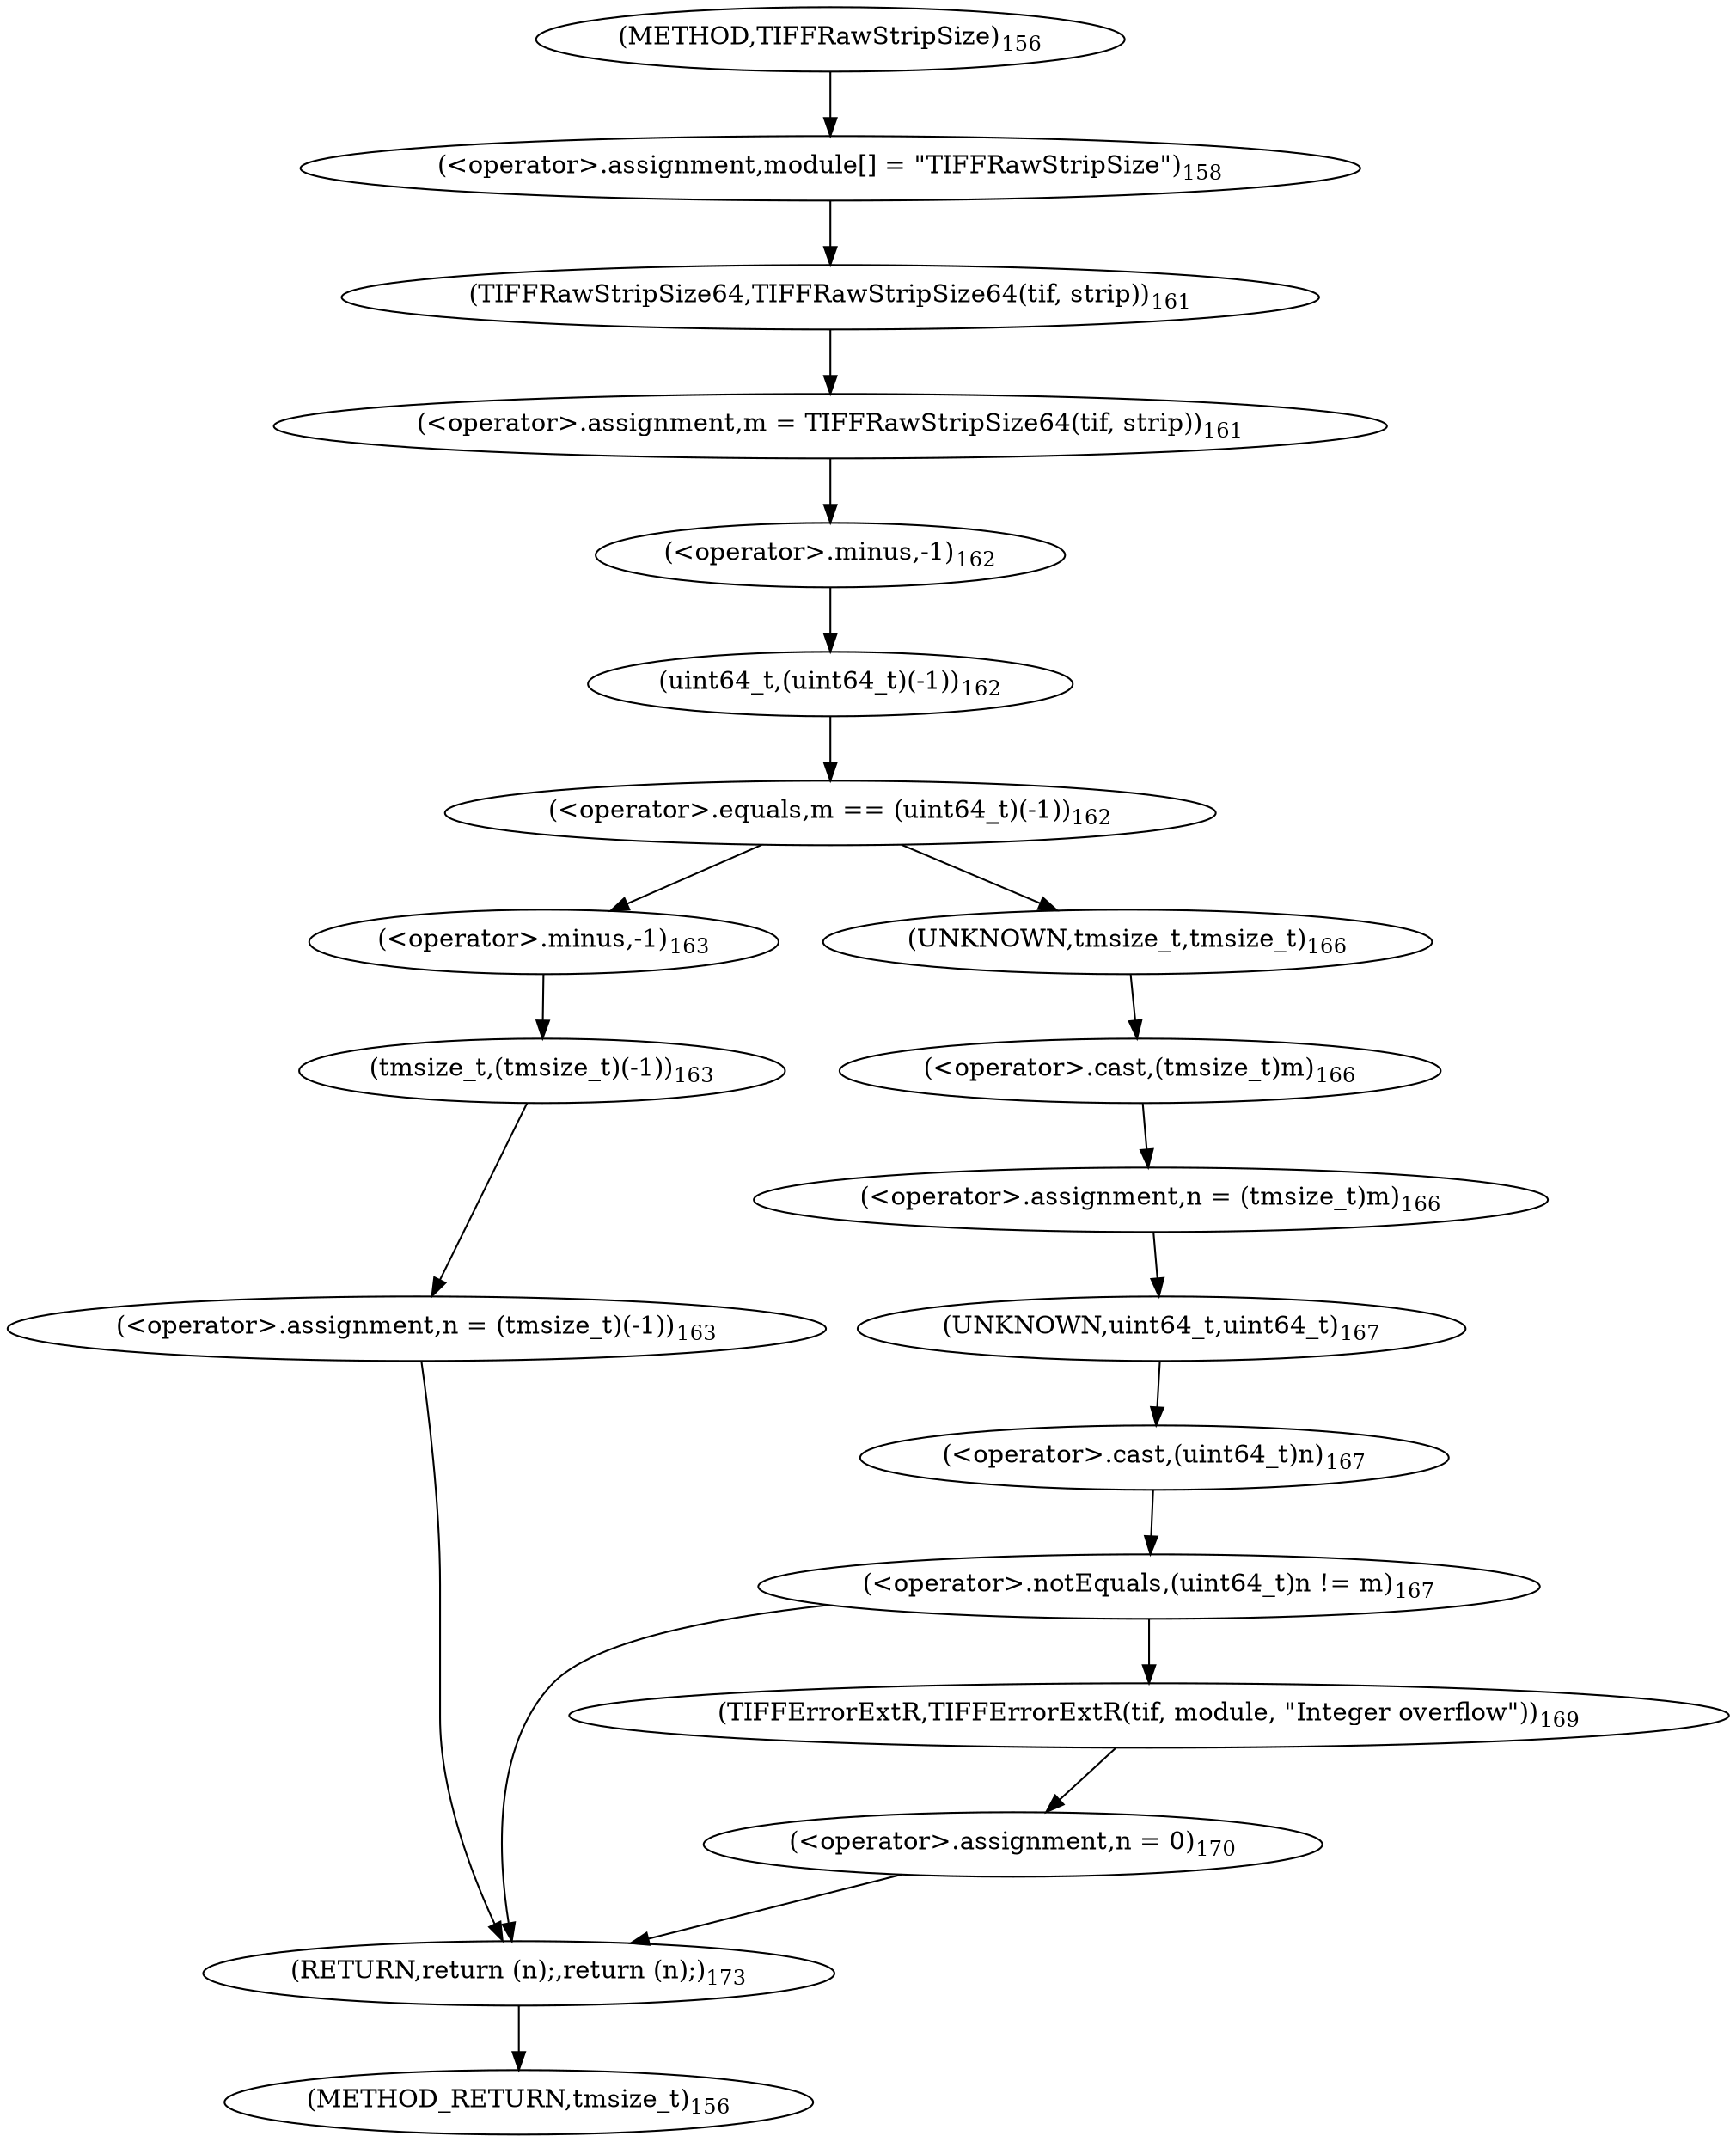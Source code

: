 digraph "TIFFRawStripSize" {  
"11270" [label = <(&lt;operator&gt;.assignment,module[] = &quot;TIFFRawStripSize&quot;)<SUB>158</SUB>> ]
"11275" [label = <(&lt;operator&gt;.assignment,m = TIFFRawStripSize64(tif, strip))<SUB>161</SUB>> ]
"11313" [label = <(RETURN,return (n);,return (n);)<SUB>173</SUB>> ]
"11277" [label = <(TIFFRawStripSize64,TIFFRawStripSize64(tif, strip))<SUB>161</SUB>> ]
"11281" [label = <(&lt;operator&gt;.equals,m == (uint64_t)(-1))<SUB>162</SUB>> ]
"11283" [label = <(uint64_t,(uint64_t)(-1))<SUB>162</SUB>> ]
"11287" [label = <(&lt;operator&gt;.assignment,n = (tmsize_t)(-1))<SUB>163</SUB>> ]
"11284" [label = <(&lt;operator&gt;.minus,-1)<SUB>162</SUB>> ]
"11289" [label = <(tmsize_t,(tmsize_t)(-1))<SUB>163</SUB>> ]
"11294" [label = <(&lt;operator&gt;.assignment,n = (tmsize_t)m)<SUB>166</SUB>> ]
"11290" [label = <(&lt;operator&gt;.minus,-1)<SUB>163</SUB>> ]
"11296" [label = <(&lt;operator&gt;.cast,(tmsize_t)m)<SUB>166</SUB>> ]
"11300" [label = <(&lt;operator&gt;.notEquals,(uint64_t)n != m)<SUB>167</SUB>> ]
"11297" [label = <(UNKNOWN,tmsize_t,tmsize_t)<SUB>166</SUB>> ]
"11301" [label = <(&lt;operator&gt;.cast,(uint64_t)n)<SUB>167</SUB>> ]
"11306" [label = <(TIFFErrorExtR,TIFFErrorExtR(tif, module, &quot;Integer overflow&quot;))<SUB>169</SUB>> ]
"11310" [label = <(&lt;operator&gt;.assignment,n = 0)<SUB>170</SUB>> ]
"11302" [label = <(UNKNOWN,uint64_t,uint64_t)<SUB>167</SUB>> ]
"11265" [label = <(METHOD,TIFFRawStripSize)<SUB>156</SUB>> ]
"11315" [label = <(METHOD_RETURN,tmsize_t)<SUB>156</SUB>> ]
  "11270" -> "11277" 
  "11275" -> "11284" 
  "11313" -> "11315" 
  "11277" -> "11275" 
  "11281" -> "11290" 
  "11281" -> "11297" 
  "11283" -> "11281" 
  "11287" -> "11313" 
  "11284" -> "11283" 
  "11289" -> "11287" 
  "11294" -> "11302" 
  "11290" -> "11289" 
  "11296" -> "11294" 
  "11300" -> "11306" 
  "11300" -> "11313" 
  "11297" -> "11296" 
  "11301" -> "11300" 
  "11306" -> "11310" 
  "11310" -> "11313" 
  "11302" -> "11301" 
  "11265" -> "11270" 
}
